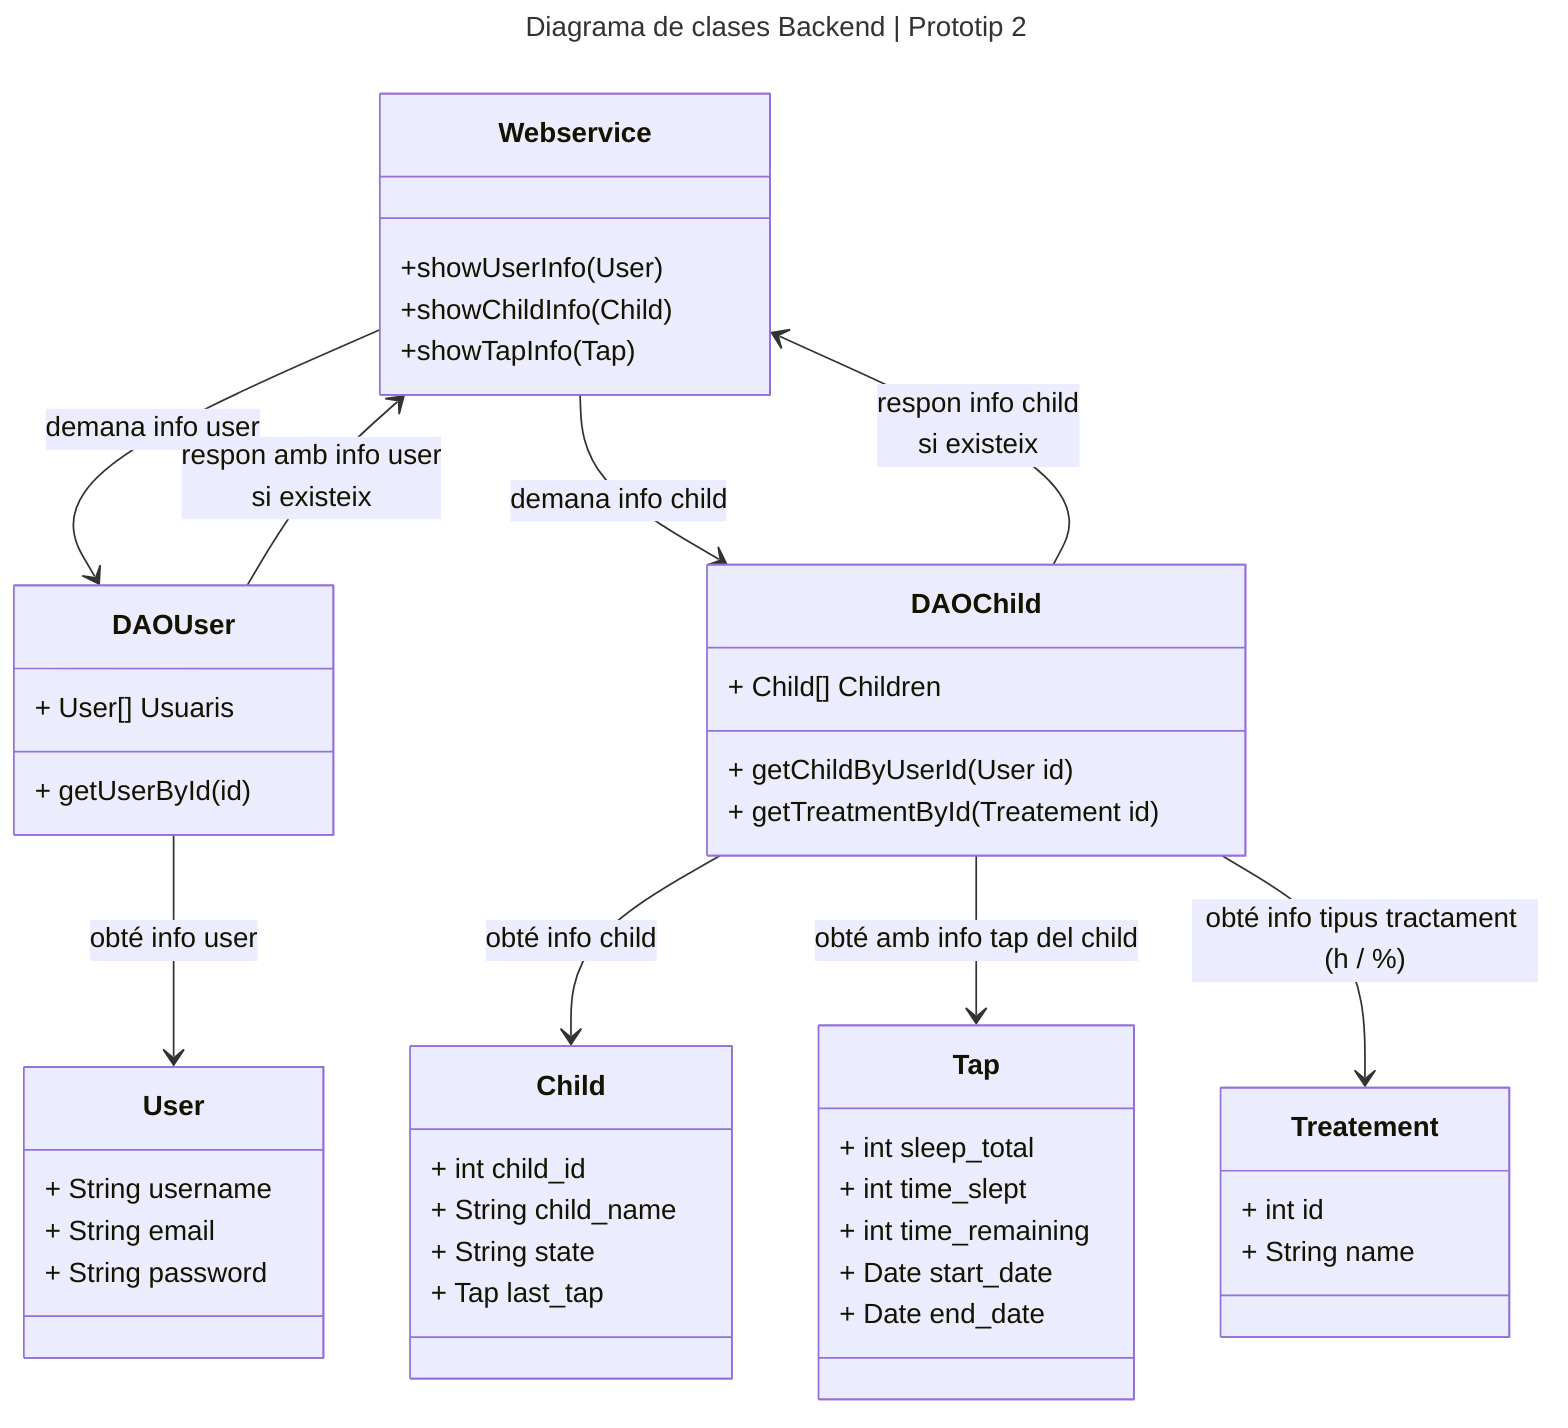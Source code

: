 ---
title: Diagrama de clases Backend | Prototip 2
---

classDiagram
    Webservice --> DAOUser: demana info user
    DAOUser --> User: obté info user
    DAOUser --> Webservice: respon amb info user <br> si existeix
    Webservice --> DAOChild: demana info child 
    DAOChild --> Child: obté info child
    DAOChild --> Webservice: respon info child <br> si existeix
    DAOChild --> Tap: obté amb info tap del child 
     DAOChild --> Treatement: obté info tipus tractament (h / %)

    class Webservice {
        +showUserInfo(User)
        +showChildInfo(Child)
        +showTapInfo(Tap)
    }

    class DAOUser {
        + User[] Usuaris
        + getUserById(id)
    }

    class User {
        + String username
        + String email
        + String password
    }

    class DAOChild {
        + Child[] Children
        + getChildByUserId(User id)
        + getTreatmentById(Treatement id)
    }

    class Child {
        + int child_id
        + String child_name
        + String state
        + Tap last_tap
    }

    class Tap {
        + int sleep_total
        + int time_slept
        + int time_remaining
        + Date start_date
        + Date end_date
    }
    class Treatement {
        + int id
        + String name
    }